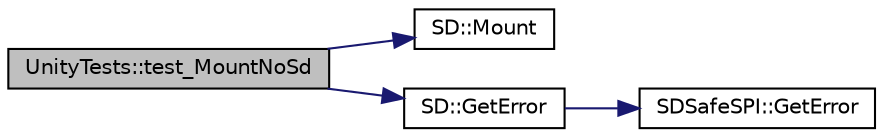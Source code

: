 digraph "UnityTests::test_MountNoSd"
{
  edge [fontname="Helvetica",fontsize="10",labelfontname="Helvetica",labelfontsize="10"];
  node [fontname="Helvetica",fontsize="10",shape=record];
  rankdir="LR";
  Node1 [label="UnityTests::test_MountNoSd",height=0.2,width=0.4,color="black", fillcolor="grey75", style="filled" fontcolor="black"];
  Node1 -> Node2 [color="midnightblue",fontsize="10",style="solid",fontname="Helvetica"];
  Node2 [label="SD::Mount",height=0.2,width=0.4,color="black", fillcolor="white", style="filled",URL="$classSD.html#a060b14479082f34827e118b885808985",tooltip="Mounts a volume."];
  Node1 -> Node3 [color="midnightblue",fontsize="10",style="solid",fontname="Helvetica"];
  Node3 [label="SD::GetError",height=0.2,width=0.4,color="black", fillcolor="white", style="filled",URL="$classSD.html#a552ac835c34fe296c151faba7a148f9b",tooltip="Get the error code."];
  Node3 -> Node4 [color="midnightblue",fontsize="10",style="solid",fontname="Helvetica"];
  Node4 [label="SDSafeSPI::GetError",height=0.2,width=0.4,color="black", fillcolor="white", style="filled",URL="$classSDSafeSPI.html#a9e1ffae3b9b42e54b50ebab0f37429dd"];
}
